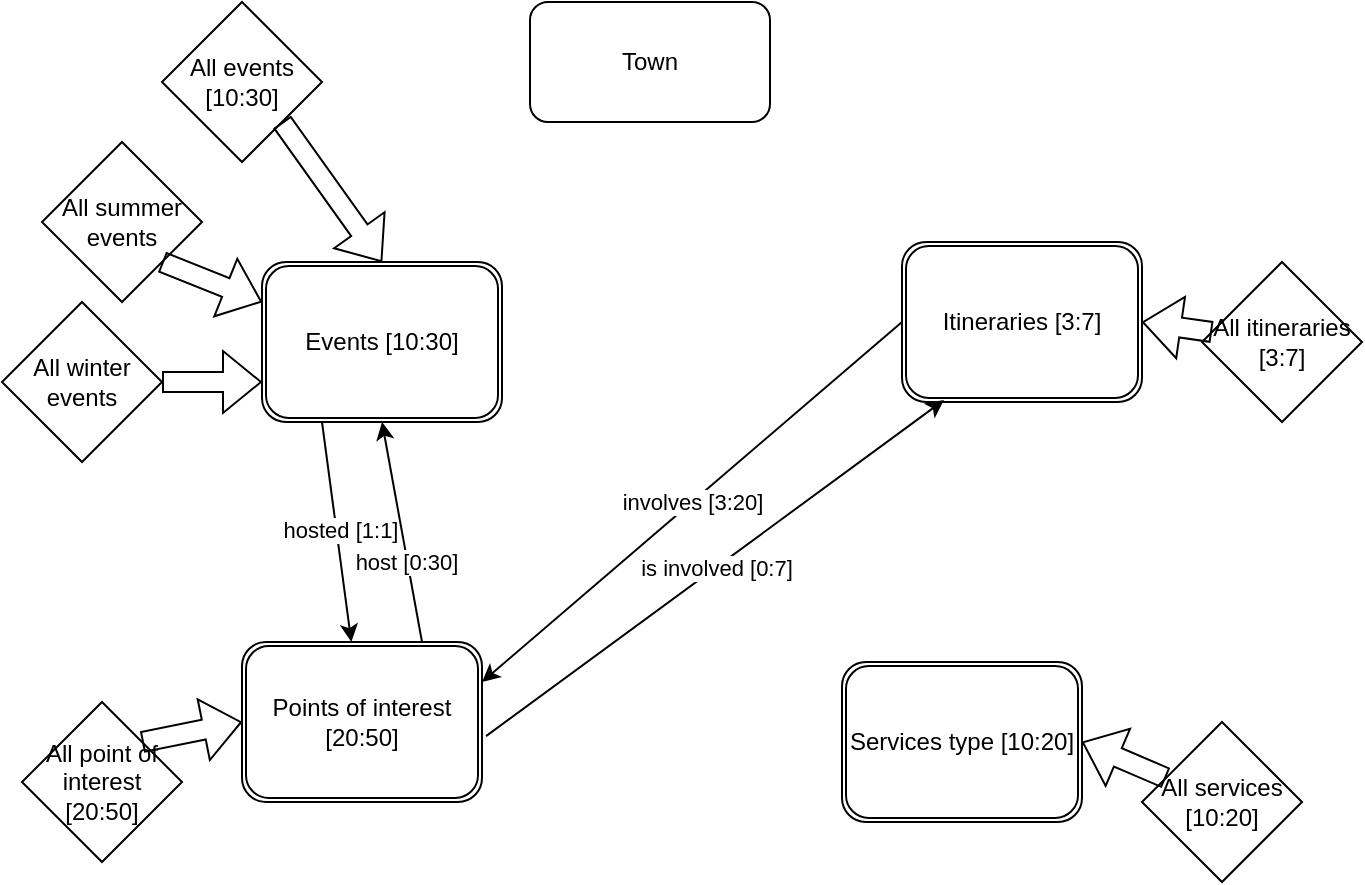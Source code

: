 <mxfile version="17.5.1" type="device"><diagram id="zQy15QqREmI8SNwcbfht" name="Page-1"><mxGraphModel dx="782" dy="420" grid="1" gridSize="10" guides="1" tooltips="1" connect="1" arrows="1" fold="1" page="1" pageScale="1" pageWidth="827" pageHeight="1169" math="0" shadow="0"><root><mxCell id="0"/><mxCell id="1" parent="0"/><mxCell id="0YlJk-WQm2fPyhFgz74y-2" value="Events [10:30]" style="shape=ext;double=1;rounded=1;whiteSpace=wrap;html=1;" parent="1" vertex="1"><mxGeometry x="220" y="240" width="120" height="80" as="geometry"/></mxCell><mxCell id="0YlJk-WQm2fPyhFgz74y-3" value="Town" style="rounded=1;whiteSpace=wrap;html=1;" parent="1" vertex="1"><mxGeometry x="354" y="110" width="120" height="60" as="geometry"/></mxCell><mxCell id="0YlJk-WQm2fPyhFgz74y-4" value="Points of interest [20:50]" style="shape=ext;double=1;rounded=1;whiteSpace=wrap;html=1;" parent="1" vertex="1"><mxGeometry x="210" y="430" width="120" height="80" as="geometry"/></mxCell><mxCell id="0YlJk-WQm2fPyhFgz74y-5" value="Itineraries [3:7]" style="shape=ext;double=1;rounded=1;whiteSpace=wrap;html=1;" parent="1" vertex="1"><mxGeometry x="540" y="230" width="120" height="80" as="geometry"/></mxCell><mxCell id="0YlJk-WQm2fPyhFgz74y-6" value="Services type [10:20]" style="shape=ext;double=1;rounded=1;whiteSpace=wrap;html=1;" parent="1" vertex="1"><mxGeometry x="510" y="440" width="120" height="80" as="geometry"/></mxCell><mxCell id="0YlJk-WQm2fPyhFgz74y-7" value="" style="endArrow=classic;html=1;rounded=0;exitX=0.25;exitY=1;exitDx=0;exitDy=0;" parent="1" source="0YlJk-WQm2fPyhFgz74y-2" target="0YlJk-WQm2fPyhFgz74y-4" edge="1"><mxGeometry width="50" height="50" relative="1" as="geometry"><mxPoint x="320" y="360" as="sourcePoint"/><mxPoint x="370" y="310" as="targetPoint"/></mxGeometry></mxCell><mxCell id="0YlJk-WQm2fPyhFgz74y-14" value="hosted [1:1]" style="edgeLabel;html=1;align=center;verticalAlign=middle;resizable=0;points=[];" parent="0YlJk-WQm2fPyhFgz74y-7" vertex="1" connectable="0"><mxGeometry x="-0.014" y="2" relative="1" as="geometry"><mxPoint as="offset"/></mxGeometry></mxCell><mxCell id="0YlJk-WQm2fPyhFgz74y-10" value="" style="endArrow=classic;html=1;rounded=0;exitX=0.75;exitY=0;exitDx=0;exitDy=0;entryX=0.5;entryY=1;entryDx=0;entryDy=0;" parent="1" source="0YlJk-WQm2fPyhFgz74y-4" target="0YlJk-WQm2fPyhFgz74y-2" edge="1"><mxGeometry width="50" height="50" relative="1" as="geometry"><mxPoint x="390" y="360" as="sourcePoint"/><mxPoint x="440" y="310" as="targetPoint"/></mxGeometry></mxCell><mxCell id="0YlJk-WQm2fPyhFgz74y-13" value="host [0:30]" style="edgeLabel;html=1;align=center;verticalAlign=middle;resizable=0;points=[];" parent="0YlJk-WQm2fPyhFgz74y-10" vertex="1" connectable="0"><mxGeometry x="-0.077" y="-1" relative="1" as="geometry"><mxPoint y="11" as="offset"/></mxGeometry></mxCell><mxCell id="0YlJk-WQm2fPyhFgz74y-15" value="involves [3:20]" style="endArrow=classic;html=1;rounded=0;exitX=0;exitY=0.5;exitDx=0;exitDy=0;entryX=1;entryY=0.25;entryDx=0;entryDy=0;" parent="1" source="0YlJk-WQm2fPyhFgz74y-5" target="0YlJk-WQm2fPyhFgz74y-4" edge="1"><mxGeometry width="50" height="50" relative="1" as="geometry"><mxPoint x="390" y="360" as="sourcePoint"/><mxPoint x="440" y="310" as="targetPoint"/></mxGeometry></mxCell><mxCell id="0YlJk-WQm2fPyhFgz74y-16" value="is involved [0:7]" style="endArrow=classic;html=1;rounded=0;exitX=1.017;exitY=0.588;exitDx=0;exitDy=0;exitPerimeter=0;entryX=0.175;entryY=0.988;entryDx=0;entryDy=0;entryPerimeter=0;" parent="1" source="0YlJk-WQm2fPyhFgz74y-4" target="0YlJk-WQm2fPyhFgz74y-5" edge="1"><mxGeometry width="50" height="50" relative="1" as="geometry"><mxPoint x="390" y="360" as="sourcePoint"/><mxPoint x="440" y="310" as="targetPoint"/></mxGeometry></mxCell><mxCell id="0YlJk-WQm2fPyhFgz74y-17" value="All events [10:30]" style="rhombus;whiteSpace=wrap;html=1;" parent="1" vertex="1"><mxGeometry x="170" y="110" width="80" height="80" as="geometry"/></mxCell><mxCell id="0YlJk-WQm2fPyhFgz74y-18" value="All summer events" style="rhombus;whiteSpace=wrap;html=1;" parent="1" vertex="1"><mxGeometry x="110" y="180" width="80" height="80" as="geometry"/></mxCell><mxCell id="0YlJk-WQm2fPyhFgz74y-19" value="All winter events" style="rhombus;whiteSpace=wrap;html=1;" parent="1" vertex="1"><mxGeometry x="90" y="260" width="80" height="80" as="geometry"/></mxCell><mxCell id="0YlJk-WQm2fPyhFgz74y-20" value="All point of interest [20:50]" style="rhombus;whiteSpace=wrap;html=1;" parent="1" vertex="1"><mxGeometry x="100" y="460" width="80" height="80" as="geometry"/></mxCell><mxCell id="0YlJk-WQm2fPyhFgz74y-21" value="All itineraries [3:7]" style="rhombus;whiteSpace=wrap;html=1;" parent="1" vertex="1"><mxGeometry x="690" y="240" width="80" height="80" as="geometry"/></mxCell><mxCell id="0YlJk-WQm2fPyhFgz74y-22" value="All services [10:20]" style="rhombus;whiteSpace=wrap;html=1;" parent="1" vertex="1"><mxGeometry x="660" y="470" width="80" height="80" as="geometry"/></mxCell><mxCell id="0YlJk-WQm2fPyhFgz74y-23" value="" style="shape=flexArrow;endArrow=classic;html=1;rounded=0;exitX=1;exitY=0;exitDx=0;exitDy=0;entryX=0;entryY=0.5;entryDx=0;entryDy=0;" parent="1" source="0YlJk-WQm2fPyhFgz74y-20" target="0YlJk-WQm2fPyhFgz74y-4" edge="1"><mxGeometry width="50" height="50" relative="1" as="geometry"><mxPoint x="390" y="360" as="sourcePoint"/><mxPoint x="440" y="310" as="targetPoint"/></mxGeometry></mxCell><mxCell id="0YlJk-WQm2fPyhFgz74y-24" value="" style="shape=flexArrow;endArrow=classic;html=1;rounded=0;entryX=1;entryY=0.5;entryDx=0;entryDy=0;" parent="1" source="0YlJk-WQm2fPyhFgz74y-22" target="0YlJk-WQm2fPyhFgz74y-6" edge="1"><mxGeometry width="50" height="50" relative="1" as="geometry"><mxPoint x="390" y="360" as="sourcePoint"/><mxPoint x="440" y="310" as="targetPoint"/></mxGeometry></mxCell><mxCell id="0YlJk-WQm2fPyhFgz74y-25" value="" style="shape=flexArrow;endArrow=classic;html=1;rounded=0;entryX=1;entryY=0.5;entryDx=0;entryDy=0;" parent="1" source="0YlJk-WQm2fPyhFgz74y-21" target="0YlJk-WQm2fPyhFgz74y-5" edge="1"><mxGeometry width="50" height="50" relative="1" as="geometry"><mxPoint x="390" y="360" as="sourcePoint"/><mxPoint x="440" y="310" as="targetPoint"/></mxGeometry></mxCell><mxCell id="0YlJk-WQm2fPyhFgz74y-26" value="" style="shape=flexArrow;endArrow=classic;html=1;rounded=0;exitX=1;exitY=1;exitDx=0;exitDy=0;entryX=0.5;entryY=0;entryDx=0;entryDy=0;" parent="1" source="0YlJk-WQm2fPyhFgz74y-17" target="0YlJk-WQm2fPyhFgz74y-2" edge="1"><mxGeometry width="50" height="50" relative="1" as="geometry"><mxPoint x="390" y="360" as="sourcePoint"/><mxPoint x="440" y="310" as="targetPoint"/></mxGeometry></mxCell><mxCell id="0YlJk-WQm2fPyhFgz74y-28" value="" style="shape=flexArrow;endArrow=classic;html=1;rounded=0;exitX=1;exitY=1;exitDx=0;exitDy=0;entryX=0;entryY=0.25;entryDx=0;entryDy=0;" parent="1" source="0YlJk-WQm2fPyhFgz74y-18" target="0YlJk-WQm2fPyhFgz74y-2" edge="1"><mxGeometry width="50" height="50" relative="1" as="geometry"><mxPoint x="390" y="360" as="sourcePoint"/><mxPoint x="440" y="310" as="targetPoint"/></mxGeometry></mxCell><mxCell id="0YlJk-WQm2fPyhFgz74y-29" value="" style="shape=flexArrow;endArrow=classic;html=1;rounded=0;" parent="1" source="0YlJk-WQm2fPyhFgz74y-19" edge="1"><mxGeometry width="50" height="50" relative="1" as="geometry"><mxPoint x="390" y="360" as="sourcePoint"/><mxPoint x="220" y="300" as="targetPoint"/></mxGeometry></mxCell></root></mxGraphModel></diagram></mxfile>